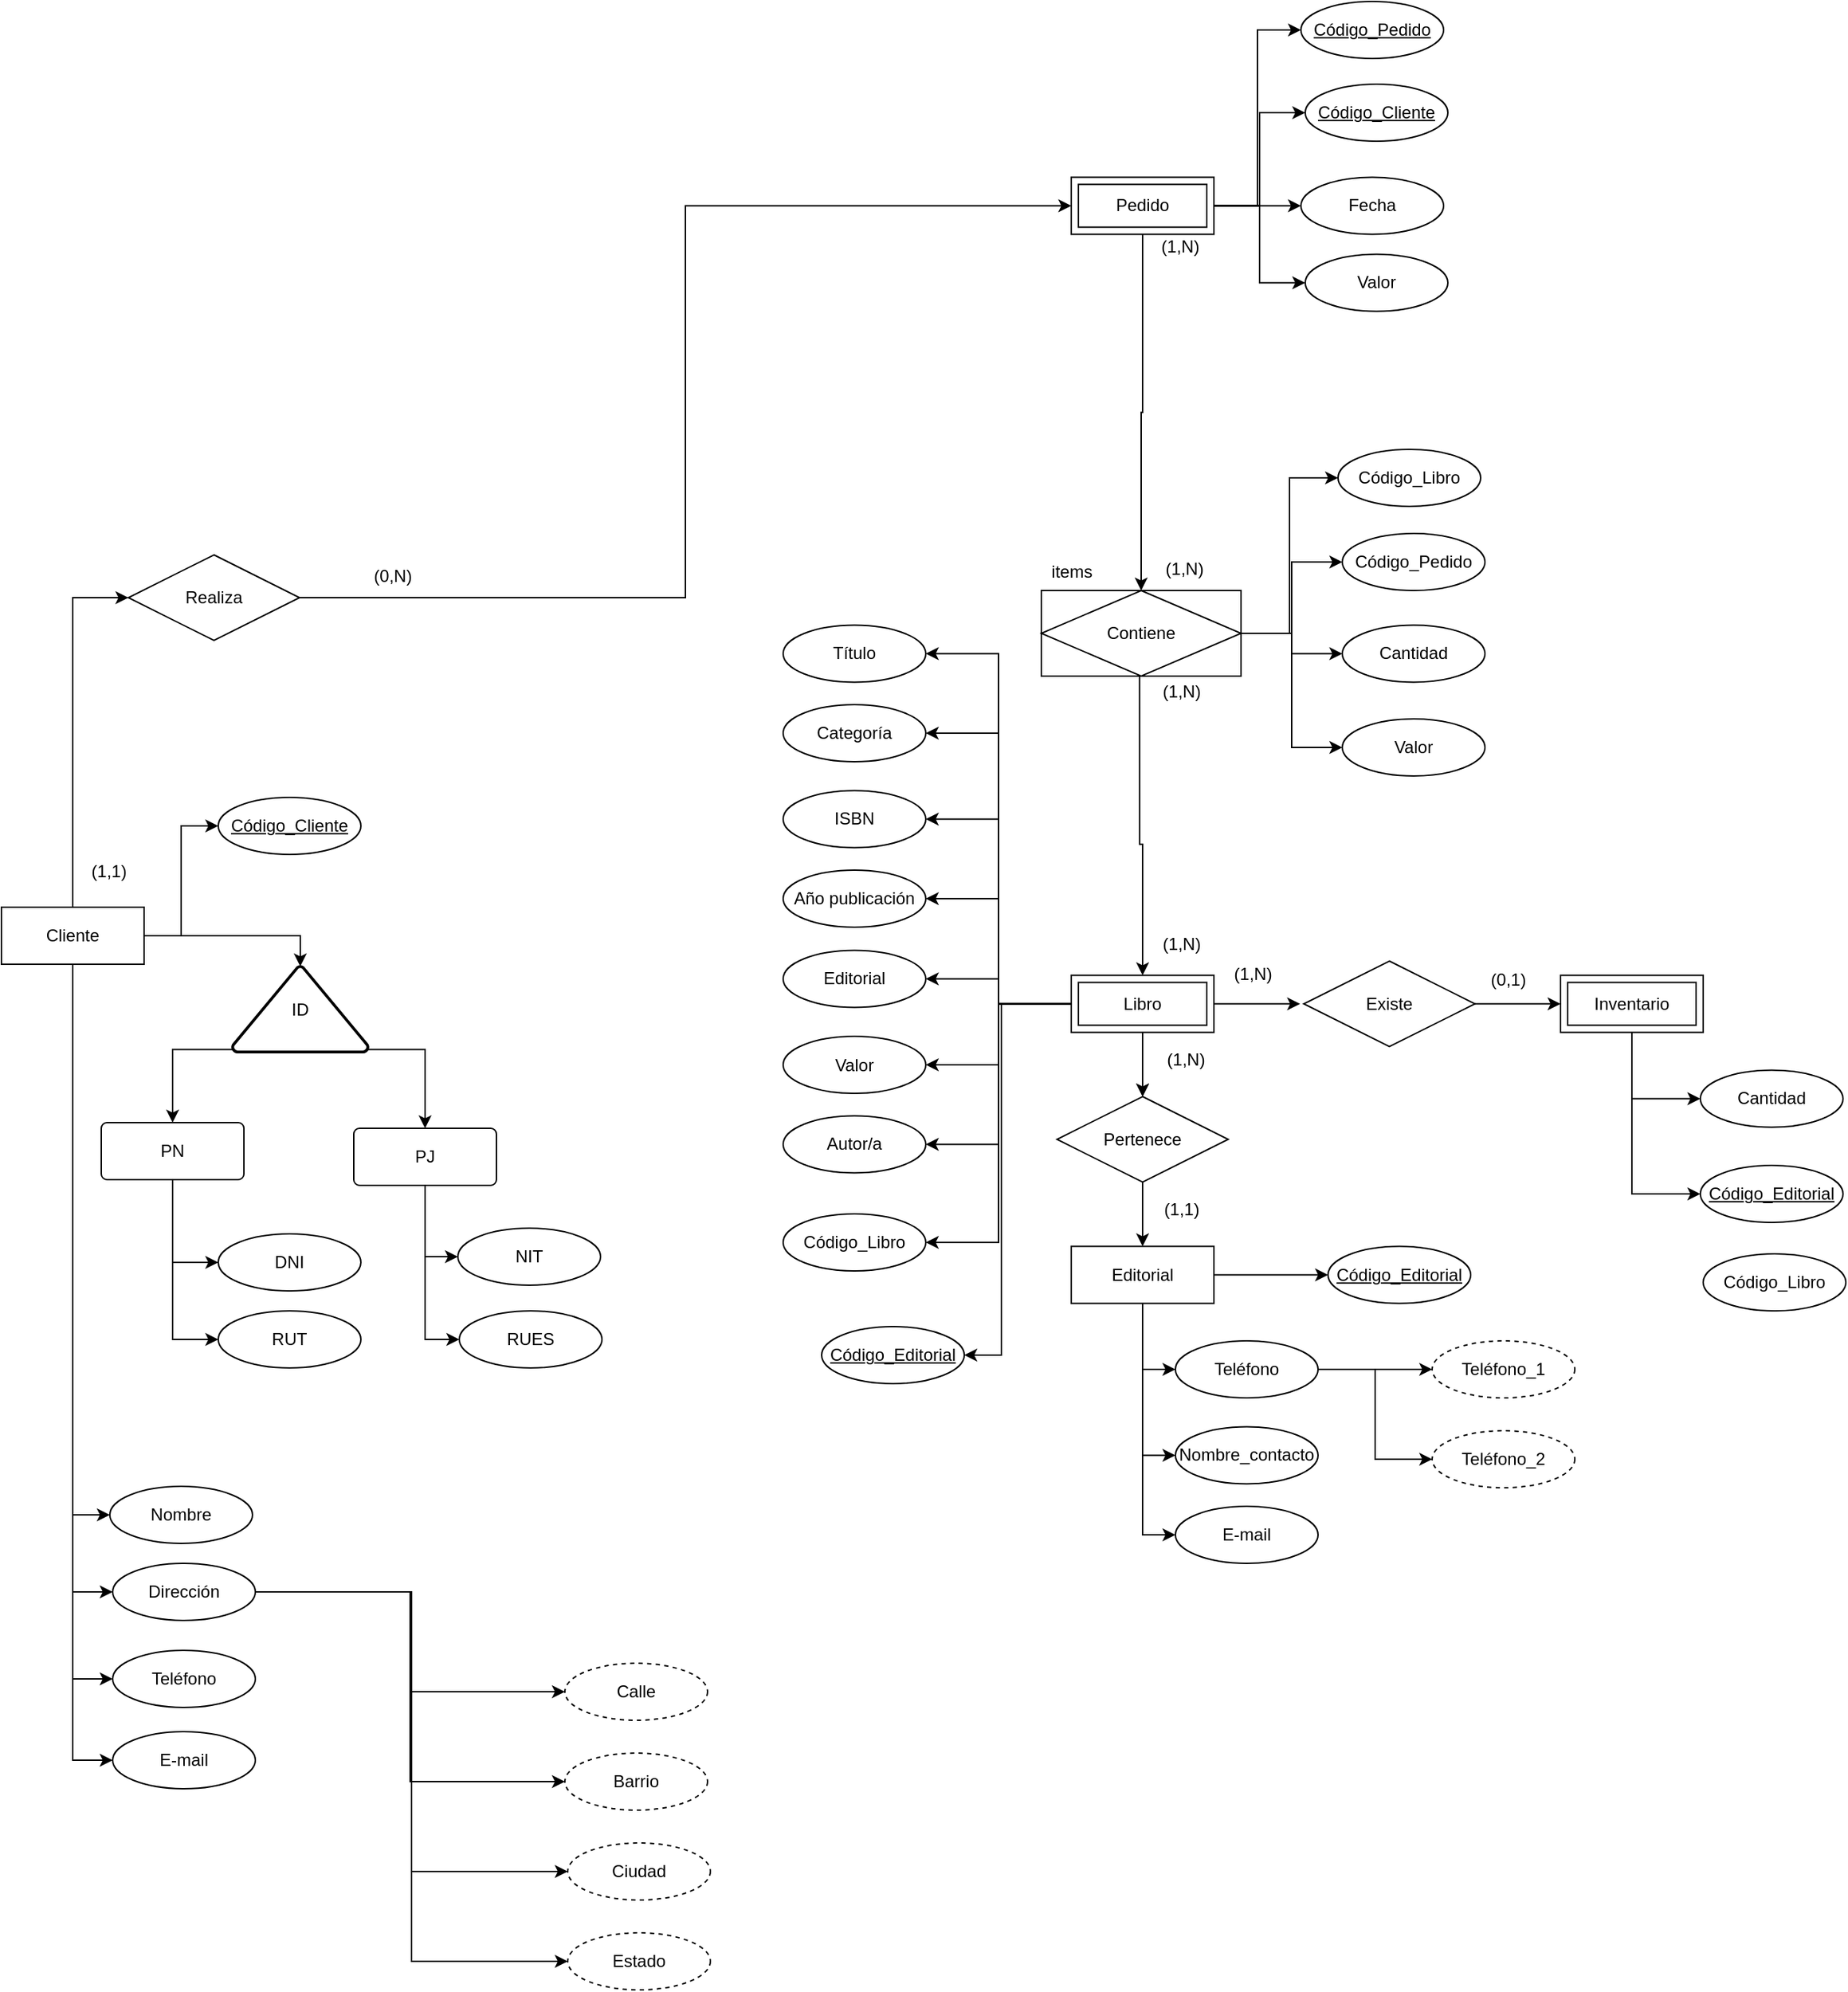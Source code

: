 <mxfile version="28.0.9">
  <diagram name="Página-1" id="pAuuFBfd3IPFz2sgieC5">
    <mxGraphModel dx="1389" dy="1103" grid="0" gridSize="10" guides="1" tooltips="1" connect="1" arrows="1" fold="1" page="0" pageScale="1" pageWidth="827" pageHeight="1169" math="0" shadow="0">
      <root>
        <mxCell id="0" />
        <mxCell id="1" parent="0" />
        <mxCell id="cs2vf8mVAvjcUNv43Vio-11" style="edgeStyle=orthogonalEdgeStyle;rounded=0;orthogonalLoop=1;jettySize=auto;html=1;entryX=0;entryY=0.5;entryDx=0;entryDy=0;" edge="1" parent="1" source="cs2vf8mVAvjcUNv43Vio-3" target="cs2vf8mVAvjcUNv43Vio-10">
          <mxGeometry relative="1" as="geometry" />
        </mxCell>
        <mxCell id="cs2vf8mVAvjcUNv43Vio-36" style="edgeStyle=orthogonalEdgeStyle;rounded=0;orthogonalLoop=1;jettySize=auto;html=1;exitX=0.5;exitY=1;exitDx=0;exitDy=0;entryX=0;entryY=0.5;entryDx=0;entryDy=0;" edge="1" parent="1" source="cs2vf8mVAvjcUNv43Vio-3" target="cs2vf8mVAvjcUNv43Vio-35">
          <mxGeometry relative="1" as="geometry" />
        </mxCell>
        <mxCell id="cs2vf8mVAvjcUNv43Vio-37" style="edgeStyle=orthogonalEdgeStyle;rounded=0;orthogonalLoop=1;jettySize=auto;html=1;entryX=0;entryY=0.5;entryDx=0;entryDy=0;" edge="1" parent="1" source="cs2vf8mVAvjcUNv43Vio-3" target="cs2vf8mVAvjcUNv43Vio-38">
          <mxGeometry relative="1" as="geometry">
            <mxPoint x="117" y="421.2" as="targetPoint" />
          </mxGeometry>
        </mxCell>
        <mxCell id="cs2vf8mVAvjcUNv43Vio-41" style="edgeStyle=orthogonalEdgeStyle;rounded=0;orthogonalLoop=1;jettySize=auto;html=1;entryX=0;entryY=0.5;entryDx=0;entryDy=0;" edge="1" parent="1" source="cs2vf8mVAvjcUNv43Vio-3" target="cs2vf8mVAvjcUNv43Vio-40">
          <mxGeometry relative="1" as="geometry" />
        </mxCell>
        <mxCell id="cs2vf8mVAvjcUNv43Vio-42" style="edgeStyle=orthogonalEdgeStyle;rounded=0;orthogonalLoop=1;jettySize=auto;html=1;entryX=0;entryY=0.5;entryDx=0;entryDy=0;" edge="1" parent="1" source="cs2vf8mVAvjcUNv43Vio-3" target="cs2vf8mVAvjcUNv43Vio-39">
          <mxGeometry relative="1" as="geometry" />
        </mxCell>
        <mxCell id="cs2vf8mVAvjcUNv43Vio-101" style="edgeStyle=orthogonalEdgeStyle;rounded=0;orthogonalLoop=1;jettySize=auto;html=1;entryX=0;entryY=0.5;entryDx=0;entryDy=0;" edge="1" parent="1" source="cs2vf8mVAvjcUNv43Vio-3" target="cs2vf8mVAvjcUNv43Vio-100">
          <mxGeometry relative="1" as="geometry" />
        </mxCell>
        <mxCell id="cs2vf8mVAvjcUNv43Vio-3" value="Cliente" style="whiteSpace=wrap;html=1;align=center;" vertex="1" parent="1">
          <mxGeometry x="67" y="256" width="100" height="40" as="geometry" />
        </mxCell>
        <mxCell id="cs2vf8mVAvjcUNv43Vio-16" style="edgeStyle=orthogonalEdgeStyle;rounded=0;orthogonalLoop=1;jettySize=auto;html=1;exitX=0.5;exitY=1;exitDx=0;exitDy=0;entryX=0.5;entryY=0;entryDx=0;entryDy=0;" edge="1" parent="1" source="cs2vf8mVAvjcUNv43Vio-4" target="cs2vf8mVAvjcUNv43Vio-31">
          <mxGeometry relative="1" as="geometry">
            <mxPoint x="792" y="106.75" as="targetPoint" />
          </mxGeometry>
        </mxCell>
        <mxCell id="cs2vf8mVAvjcUNv43Vio-71" style="edgeStyle=orthogonalEdgeStyle;rounded=0;orthogonalLoop=1;jettySize=auto;html=1;entryX=0;entryY=0.5;entryDx=0;entryDy=0;" edge="1" parent="1" source="cs2vf8mVAvjcUNv43Vio-4" target="cs2vf8mVAvjcUNv43Vio-67">
          <mxGeometry relative="1" as="geometry" />
        </mxCell>
        <mxCell id="cs2vf8mVAvjcUNv43Vio-72" style="edgeStyle=orthogonalEdgeStyle;rounded=0;orthogonalLoop=1;jettySize=auto;html=1;entryX=0;entryY=0.5;entryDx=0;entryDy=0;" edge="1" parent="1" source="cs2vf8mVAvjcUNv43Vio-4" target="cs2vf8mVAvjcUNv43Vio-68">
          <mxGeometry relative="1" as="geometry" />
        </mxCell>
        <mxCell id="cs2vf8mVAvjcUNv43Vio-106" style="edgeStyle=orthogonalEdgeStyle;rounded=0;orthogonalLoop=1;jettySize=auto;html=1;exitX=1;exitY=0.5;exitDx=0;exitDy=0;entryX=0;entryY=0.5;entryDx=0;entryDy=0;" edge="1" parent="1" source="cs2vf8mVAvjcUNv43Vio-4" target="cs2vf8mVAvjcUNv43Vio-104">
          <mxGeometry relative="1" as="geometry" />
        </mxCell>
        <mxCell id="cs2vf8mVAvjcUNv43Vio-110" style="edgeStyle=orthogonalEdgeStyle;rounded=0;orthogonalLoop=1;jettySize=auto;html=1;exitX=1;exitY=0.5;exitDx=0;exitDy=0;entryX=0;entryY=0.5;entryDx=0;entryDy=0;" edge="1" parent="1" source="cs2vf8mVAvjcUNv43Vio-4" target="cs2vf8mVAvjcUNv43Vio-109">
          <mxGeometry relative="1" as="geometry" />
        </mxCell>
        <mxCell id="cs2vf8mVAvjcUNv43Vio-4" value="Pedido" style="shape=ext;margin=3;double=1;whiteSpace=wrap;html=1;align=center;" vertex="1" parent="1">
          <mxGeometry x="817" y="-255.75" width="100" height="40" as="geometry" />
        </mxCell>
        <mxCell id="cs2vf8mVAvjcUNv43Vio-21" style="edgeStyle=orthogonalEdgeStyle;rounded=0;orthogonalLoop=1;jettySize=auto;html=1;exitX=0.5;exitY=1;exitDx=0;exitDy=0;entryX=0.5;entryY=0;entryDx=0;entryDy=0;" edge="1" parent="1" source="cs2vf8mVAvjcUNv43Vio-5" target="cs2vf8mVAvjcUNv43Vio-20">
          <mxGeometry relative="1" as="geometry" />
        </mxCell>
        <mxCell id="cs2vf8mVAvjcUNv43Vio-24" value="" style="edgeStyle=orthogonalEdgeStyle;rounded=0;orthogonalLoop=1;jettySize=auto;html=1;" edge="1" parent="1" source="cs2vf8mVAvjcUNv43Vio-5" target="cs2vf8mVAvjcUNv43Vio-20">
          <mxGeometry relative="1" as="geometry" />
        </mxCell>
        <mxCell id="cs2vf8mVAvjcUNv43Vio-27" style="edgeStyle=orthogonalEdgeStyle;rounded=0;orthogonalLoop=1;jettySize=auto;html=1;exitX=1;exitY=0.5;exitDx=0;exitDy=0;" edge="1" parent="1" source="cs2vf8mVAvjcUNv43Vio-5">
          <mxGeometry relative="1" as="geometry">
            <mxPoint x="977.4" y="323.75" as="targetPoint" />
          </mxGeometry>
        </mxCell>
        <mxCell id="cs2vf8mVAvjcUNv43Vio-82" style="edgeStyle=orthogonalEdgeStyle;rounded=0;orthogonalLoop=1;jettySize=auto;html=1;exitX=0;exitY=0.5;exitDx=0;exitDy=0;entryX=1;entryY=0.5;entryDx=0;entryDy=0;" edge="1" parent="1" source="cs2vf8mVAvjcUNv43Vio-5" target="cs2vf8mVAvjcUNv43Vio-75">
          <mxGeometry relative="1" as="geometry" />
        </mxCell>
        <mxCell id="cs2vf8mVAvjcUNv43Vio-83" style="edgeStyle=orthogonalEdgeStyle;rounded=0;orthogonalLoop=1;jettySize=auto;html=1;entryX=1;entryY=0.5;entryDx=0;entryDy=0;" edge="1" parent="1" source="cs2vf8mVAvjcUNv43Vio-5" target="cs2vf8mVAvjcUNv43Vio-76">
          <mxGeometry relative="1" as="geometry" />
        </mxCell>
        <mxCell id="cs2vf8mVAvjcUNv43Vio-84" style="edgeStyle=orthogonalEdgeStyle;rounded=0;orthogonalLoop=1;jettySize=auto;html=1;entryX=1;entryY=0.5;entryDx=0;entryDy=0;" edge="1" parent="1" source="cs2vf8mVAvjcUNv43Vio-5" target="cs2vf8mVAvjcUNv43Vio-77">
          <mxGeometry relative="1" as="geometry" />
        </mxCell>
        <mxCell id="cs2vf8mVAvjcUNv43Vio-85" style="edgeStyle=orthogonalEdgeStyle;rounded=0;orthogonalLoop=1;jettySize=auto;html=1;entryX=1;entryY=0.5;entryDx=0;entryDy=0;" edge="1" parent="1" source="cs2vf8mVAvjcUNv43Vio-5" target="cs2vf8mVAvjcUNv43Vio-78">
          <mxGeometry relative="1" as="geometry" />
        </mxCell>
        <mxCell id="cs2vf8mVAvjcUNv43Vio-86" style="edgeStyle=orthogonalEdgeStyle;rounded=0;orthogonalLoop=1;jettySize=auto;html=1;exitX=0;exitY=0.5;exitDx=0;exitDy=0;entryX=1;entryY=0.5;entryDx=0;entryDy=0;" edge="1" parent="1" source="cs2vf8mVAvjcUNv43Vio-5" target="cs2vf8mVAvjcUNv43Vio-79">
          <mxGeometry relative="1" as="geometry" />
        </mxCell>
        <mxCell id="cs2vf8mVAvjcUNv43Vio-87" style="edgeStyle=orthogonalEdgeStyle;rounded=0;orthogonalLoop=1;jettySize=auto;html=1;exitX=0;exitY=0.5;exitDx=0;exitDy=0;entryX=1;entryY=0.5;entryDx=0;entryDy=0;" edge="1" parent="1" source="cs2vf8mVAvjcUNv43Vio-5" target="cs2vf8mVAvjcUNv43Vio-80">
          <mxGeometry relative="1" as="geometry" />
        </mxCell>
        <mxCell id="cs2vf8mVAvjcUNv43Vio-88" style="edgeStyle=orthogonalEdgeStyle;rounded=0;orthogonalLoop=1;jettySize=auto;html=1;exitX=0;exitY=0.5;exitDx=0;exitDy=0;entryX=1;entryY=0.5;entryDx=0;entryDy=0;" edge="1" parent="1" source="cs2vf8mVAvjcUNv43Vio-5" target="cs2vf8mVAvjcUNv43Vio-81">
          <mxGeometry relative="1" as="geometry" />
        </mxCell>
        <mxCell id="cs2vf8mVAvjcUNv43Vio-121" style="edgeStyle=orthogonalEdgeStyle;rounded=0;orthogonalLoop=1;jettySize=auto;html=1;exitX=0;exitY=0.5;exitDx=0;exitDy=0;entryX=1;entryY=0.5;entryDx=0;entryDy=0;" edge="1" parent="1" source="cs2vf8mVAvjcUNv43Vio-5" target="cs2vf8mVAvjcUNv43Vio-120">
          <mxGeometry relative="1" as="geometry" />
        </mxCell>
        <mxCell id="cs2vf8mVAvjcUNv43Vio-139" style="edgeStyle=orthogonalEdgeStyle;rounded=0;orthogonalLoop=1;jettySize=auto;html=1;entryX=1;entryY=0.5;entryDx=0;entryDy=0;" edge="1" parent="1" source="cs2vf8mVAvjcUNv43Vio-5" target="cs2vf8mVAvjcUNv43Vio-138">
          <mxGeometry relative="1" as="geometry">
            <Array as="points">
              <mxPoint x="768" y="324" />
              <mxPoint x="768" y="570" />
            </Array>
          </mxGeometry>
        </mxCell>
        <mxCell id="cs2vf8mVAvjcUNv43Vio-5" value="Libro" style="shape=ext;margin=3;double=1;whiteSpace=wrap;html=1;align=center;" vertex="1" parent="1">
          <mxGeometry x="817" y="303.75" width="100" height="40" as="geometry" />
        </mxCell>
        <mxCell id="cs2vf8mVAvjcUNv43Vio-95" style="edgeStyle=orthogonalEdgeStyle;rounded=0;orthogonalLoop=1;jettySize=auto;html=1;exitX=0.5;exitY=1;exitDx=0;exitDy=0;entryX=0;entryY=0.5;entryDx=0;entryDy=0;" edge="1" parent="1" source="cs2vf8mVAvjcUNv43Vio-6" target="cs2vf8mVAvjcUNv43Vio-89">
          <mxGeometry relative="1" as="geometry" />
        </mxCell>
        <mxCell id="cs2vf8mVAvjcUNv43Vio-96" style="edgeStyle=orthogonalEdgeStyle;rounded=0;orthogonalLoop=1;jettySize=auto;html=1;exitX=0.5;exitY=1;exitDx=0;exitDy=0;entryX=0;entryY=0.5;entryDx=0;entryDy=0;" edge="1" parent="1" source="cs2vf8mVAvjcUNv43Vio-6" target="cs2vf8mVAvjcUNv43Vio-90">
          <mxGeometry relative="1" as="geometry" />
        </mxCell>
        <mxCell id="cs2vf8mVAvjcUNv43Vio-97" style="edgeStyle=orthogonalEdgeStyle;rounded=0;orthogonalLoop=1;jettySize=auto;html=1;exitX=0.5;exitY=1;exitDx=0;exitDy=0;entryX=0;entryY=0.5;entryDx=0;entryDy=0;" edge="1" parent="1" source="cs2vf8mVAvjcUNv43Vio-6" target="cs2vf8mVAvjcUNv43Vio-91">
          <mxGeometry relative="1" as="geometry" />
        </mxCell>
        <mxCell id="cs2vf8mVAvjcUNv43Vio-103" style="edgeStyle=orthogonalEdgeStyle;rounded=0;orthogonalLoop=1;jettySize=auto;html=1;exitX=1;exitY=0.5;exitDx=0;exitDy=0;entryX=0;entryY=0.5;entryDx=0;entryDy=0;" edge="1" parent="1" source="cs2vf8mVAvjcUNv43Vio-6" target="cs2vf8mVAvjcUNv43Vio-102">
          <mxGeometry relative="1" as="geometry" />
        </mxCell>
        <mxCell id="cs2vf8mVAvjcUNv43Vio-6" value="Editorial" style="whiteSpace=wrap;html=1;align=center;" vertex="1" parent="1">
          <mxGeometry x="817" y="493.75" width="100" height="40" as="geometry" />
        </mxCell>
        <mxCell id="cs2vf8mVAvjcUNv43Vio-74" style="edgeStyle=orthogonalEdgeStyle;rounded=0;orthogonalLoop=1;jettySize=auto;html=1;exitX=0.5;exitY=1;exitDx=0;exitDy=0;entryX=0;entryY=0.5;entryDx=0;entryDy=0;" edge="1" parent="1" source="cs2vf8mVAvjcUNv43Vio-7" target="cs2vf8mVAvjcUNv43Vio-73">
          <mxGeometry relative="1" as="geometry" />
        </mxCell>
        <mxCell id="cs2vf8mVAvjcUNv43Vio-113" style="edgeStyle=orthogonalEdgeStyle;rounded=0;orthogonalLoop=1;jettySize=auto;html=1;exitX=0.5;exitY=1;exitDx=0;exitDy=0;entryX=0;entryY=0.5;entryDx=0;entryDy=0;" edge="1" parent="1" source="cs2vf8mVAvjcUNv43Vio-7" target="cs2vf8mVAvjcUNv43Vio-112">
          <mxGeometry relative="1" as="geometry" />
        </mxCell>
        <mxCell id="cs2vf8mVAvjcUNv43Vio-7" value="Inventario" style="shape=ext;margin=3;double=1;whiteSpace=wrap;html=1;align=center;" vertex="1" parent="1">
          <mxGeometry x="1160" y="303.75" width="100" height="40" as="geometry" />
        </mxCell>
        <mxCell id="cs2vf8mVAvjcUNv43Vio-12" style="edgeStyle=orthogonalEdgeStyle;rounded=0;orthogonalLoop=1;jettySize=auto;html=1;exitX=1;exitY=0.5;exitDx=0;exitDy=0;entryX=0;entryY=0.5;entryDx=0;entryDy=0;" edge="1" parent="1" source="cs2vf8mVAvjcUNv43Vio-10" target="cs2vf8mVAvjcUNv43Vio-4">
          <mxGeometry relative="1" as="geometry" />
        </mxCell>
        <mxCell id="cs2vf8mVAvjcUNv43Vio-10" value="Realiza" style="shape=rhombus;perimeter=rhombusPerimeter;whiteSpace=wrap;html=1;align=center;" vertex="1" parent="1">
          <mxGeometry x="156" y="9" width="120" height="60" as="geometry" />
        </mxCell>
        <mxCell id="cs2vf8mVAvjcUNv43Vio-13" value="(1,1)" style="text;html=1;align=center;verticalAlign=middle;resizable=0;points=[];autosize=1;strokeColor=none;fillColor=none;" vertex="1" parent="1">
          <mxGeometry x="117" y="216" width="50" height="30" as="geometry" />
        </mxCell>
        <mxCell id="cs2vf8mVAvjcUNv43Vio-14" value="(0,N)" style="text;html=1;align=center;verticalAlign=middle;resizable=0;points=[];autosize=1;strokeColor=none;fillColor=none;" vertex="1" parent="1">
          <mxGeometry x="316" y="9" width="50" height="30" as="geometry" />
        </mxCell>
        <mxCell id="cs2vf8mVAvjcUNv43Vio-17" style="edgeStyle=orthogonalEdgeStyle;rounded=0;orthogonalLoop=1;jettySize=auto;html=1;exitX=-0.083;exitY=0.064;exitDx=0;exitDy=0;entryX=0.5;entryY=0;entryDx=0;entryDy=0;exitPerimeter=0;" edge="1" parent="1" source="cs2vf8mVAvjcUNv43Vio-34" target="cs2vf8mVAvjcUNv43Vio-5">
          <mxGeometry relative="1" as="geometry">
            <mxPoint x="866" y="213.75" as="sourcePoint" />
          </mxGeometry>
        </mxCell>
        <mxCell id="cs2vf8mVAvjcUNv43Vio-18" value="(1,N)" style="text;html=1;align=center;verticalAlign=middle;resizable=0;points=[];autosize=1;strokeColor=none;fillColor=none;" vertex="1" parent="1">
          <mxGeometry x="868" y="-222.25" width="50" height="30" as="geometry" />
        </mxCell>
        <mxCell id="cs2vf8mVAvjcUNv43Vio-19" value="(1,N)" style="text;html=1;align=center;verticalAlign=middle;resizable=0;points=[];autosize=1;strokeColor=none;fillColor=none;" vertex="1" parent="1">
          <mxGeometry x="869" y="266.75" width="50" height="30" as="geometry" />
        </mxCell>
        <mxCell id="cs2vf8mVAvjcUNv43Vio-22" style="edgeStyle=orthogonalEdgeStyle;rounded=0;orthogonalLoop=1;jettySize=auto;html=1;exitX=0.5;exitY=1;exitDx=0;exitDy=0;entryX=0.5;entryY=0;entryDx=0;entryDy=0;" edge="1" parent="1" source="cs2vf8mVAvjcUNv43Vio-20" target="cs2vf8mVAvjcUNv43Vio-6">
          <mxGeometry relative="1" as="geometry" />
        </mxCell>
        <mxCell id="cs2vf8mVAvjcUNv43Vio-20" value="Pertenece" style="shape=rhombus;perimeter=rhombusPerimeter;whiteSpace=wrap;html=1;align=center;" vertex="1" parent="1">
          <mxGeometry x="807" y="388.75" width="120" height="60" as="geometry" />
        </mxCell>
        <mxCell id="cs2vf8mVAvjcUNv43Vio-23" value="(1,N)" style="text;html=1;align=center;verticalAlign=middle;resizable=0;points=[];autosize=1;strokeColor=none;fillColor=none;" vertex="1" parent="1">
          <mxGeometry x="874" y="349.75" width="45" height="26" as="geometry" />
        </mxCell>
        <mxCell id="cs2vf8mVAvjcUNv43Vio-25" value="(1,1)" style="text;html=1;align=center;verticalAlign=middle;resizable=0;points=[];autosize=1;strokeColor=none;fillColor=none;" vertex="1" parent="1">
          <mxGeometry x="869" y="452.75" width="50" height="30" as="geometry" />
        </mxCell>
        <mxCell id="cs2vf8mVAvjcUNv43Vio-28" style="edgeStyle=orthogonalEdgeStyle;rounded=0;orthogonalLoop=1;jettySize=auto;html=1;exitX=1;exitY=0.5;exitDx=0;exitDy=0;" edge="1" parent="1" source="cs2vf8mVAvjcUNv43Vio-26" target="cs2vf8mVAvjcUNv43Vio-7">
          <mxGeometry relative="1" as="geometry" />
        </mxCell>
        <mxCell id="cs2vf8mVAvjcUNv43Vio-26" value="Existe" style="shape=rhombus;perimeter=rhombusPerimeter;whiteSpace=wrap;html=1;align=center;" vertex="1" parent="1">
          <mxGeometry x="980" y="293.75" width="120" height="60" as="geometry" />
        </mxCell>
        <mxCell id="cs2vf8mVAvjcUNv43Vio-29" value="(1,N)" style="text;html=1;align=center;verticalAlign=middle;resizable=0;points=[];autosize=1;strokeColor=none;fillColor=none;" vertex="1" parent="1">
          <mxGeometry x="921" y="289.75" width="45" height="26" as="geometry" />
        </mxCell>
        <mxCell id="cs2vf8mVAvjcUNv43Vio-30" value="(0,1)" style="text;html=1;align=center;verticalAlign=middle;resizable=0;points=[];autosize=1;strokeColor=none;fillColor=none;" vertex="1" parent="1">
          <mxGeometry x="1101" y="293.75" width="43" height="26" as="geometry" />
        </mxCell>
        <mxCell id="cs2vf8mVAvjcUNv43Vio-128" style="edgeStyle=orthogonalEdgeStyle;rounded=0;orthogonalLoop=1;jettySize=auto;html=1;exitX=1;exitY=0.5;exitDx=0;exitDy=0;entryX=0;entryY=0.5;entryDx=0;entryDy=0;" edge="1" parent="1" source="cs2vf8mVAvjcUNv43Vio-31" target="cs2vf8mVAvjcUNv43Vio-123">
          <mxGeometry relative="1" as="geometry" />
        </mxCell>
        <mxCell id="cs2vf8mVAvjcUNv43Vio-129" style="edgeStyle=orthogonalEdgeStyle;rounded=0;orthogonalLoop=1;jettySize=auto;html=1;" edge="1" parent="1" source="cs2vf8mVAvjcUNv43Vio-31" target="cs2vf8mVAvjcUNv43Vio-124">
          <mxGeometry relative="1" as="geometry" />
        </mxCell>
        <mxCell id="cs2vf8mVAvjcUNv43Vio-130" style="edgeStyle=orthogonalEdgeStyle;rounded=0;orthogonalLoop=1;jettySize=auto;html=1;entryX=0;entryY=0.5;entryDx=0;entryDy=0;" edge="1" parent="1" source="cs2vf8mVAvjcUNv43Vio-31" target="cs2vf8mVAvjcUNv43Vio-114">
          <mxGeometry relative="1" as="geometry" />
        </mxCell>
        <mxCell id="cs2vf8mVAvjcUNv43Vio-131" style="edgeStyle=orthogonalEdgeStyle;rounded=0;orthogonalLoop=1;jettySize=auto;html=1;entryX=0;entryY=0.5;entryDx=0;entryDy=0;" edge="1" parent="1" source="cs2vf8mVAvjcUNv43Vio-31" target="cs2vf8mVAvjcUNv43Vio-116">
          <mxGeometry relative="1" as="geometry" />
        </mxCell>
        <mxCell id="cs2vf8mVAvjcUNv43Vio-31" value="Contiene" style="shape=associativeEntity;whiteSpace=wrap;html=1;align=center;" vertex="1" parent="1">
          <mxGeometry x="796" y="34" width="140" height="60" as="geometry" />
        </mxCell>
        <mxCell id="cs2vf8mVAvjcUNv43Vio-32" value="items" style="text;html=1;align=center;verticalAlign=middle;resizable=0;points=[];autosize=1;strokeColor=none;fillColor=none;" vertex="1" parent="1">
          <mxGeometry x="793" y="8" width="47" height="26" as="geometry" />
        </mxCell>
        <mxCell id="cs2vf8mVAvjcUNv43Vio-33" value="(1,N)" style="text;html=1;align=center;verticalAlign=middle;resizable=0;points=[];autosize=1;strokeColor=none;fillColor=none;" vertex="1" parent="1">
          <mxGeometry x="871" y="4" width="50" height="30" as="geometry" />
        </mxCell>
        <mxCell id="cs2vf8mVAvjcUNv43Vio-34" value="(1,N)" style="text;html=1;align=center;verticalAlign=middle;resizable=0;points=[];autosize=1;strokeColor=none;fillColor=none;" vertex="1" parent="1">
          <mxGeometry x="869" y="90" width="50" height="30" as="geometry" />
        </mxCell>
        <mxCell id="cs2vf8mVAvjcUNv43Vio-35" value="Nombre" style="ellipse;whiteSpace=wrap;html=1;align=center;" vertex="1" parent="1">
          <mxGeometry x="143" y="662" width="100" height="40" as="geometry" />
        </mxCell>
        <mxCell id="cs2vf8mVAvjcUNv43Vio-47" style="edgeStyle=orthogonalEdgeStyle;rounded=0;orthogonalLoop=1;jettySize=auto;html=1;exitX=1;exitY=0.5;exitDx=0;exitDy=0;entryX=0;entryY=0.5;entryDx=0;entryDy=0;" edge="1" parent="1" source="cs2vf8mVAvjcUNv43Vio-38" target="cs2vf8mVAvjcUNv43Vio-133">
          <mxGeometry relative="1" as="geometry">
            <mxPoint x="298" y="789.5" as="targetPoint" />
          </mxGeometry>
        </mxCell>
        <mxCell id="cs2vf8mVAvjcUNv43Vio-48" style="edgeStyle=orthogonalEdgeStyle;rounded=0;orthogonalLoop=1;jettySize=auto;html=1;exitX=1;exitY=0.5;exitDx=0;exitDy=0;entryX=0;entryY=0.5;entryDx=0;entryDy=0;" edge="1" parent="1" source="cs2vf8mVAvjcUNv43Vio-38" target="cs2vf8mVAvjcUNv43Vio-132">
          <mxGeometry relative="1" as="geometry">
            <mxPoint x="298" y="832" as="targetPoint" />
          </mxGeometry>
        </mxCell>
        <mxCell id="cs2vf8mVAvjcUNv43Vio-49" style="edgeStyle=orthogonalEdgeStyle;rounded=0;orthogonalLoop=1;jettySize=auto;html=1;entryX=0;entryY=0.5;entryDx=0;entryDy=0;" edge="1" parent="1" source="cs2vf8mVAvjcUNv43Vio-38" target="cs2vf8mVAvjcUNv43Vio-134">
          <mxGeometry relative="1" as="geometry">
            <mxPoint x="298.0" y="884.5" as="targetPoint" />
          </mxGeometry>
        </mxCell>
        <mxCell id="cs2vf8mVAvjcUNv43Vio-50" style="edgeStyle=orthogonalEdgeStyle;rounded=0;orthogonalLoop=1;jettySize=auto;html=1;entryX=0;entryY=0.5;entryDx=0;entryDy=0;" edge="1" parent="1" source="cs2vf8mVAvjcUNv43Vio-38" target="cs2vf8mVAvjcUNv43Vio-135">
          <mxGeometry relative="1" as="geometry">
            <mxPoint x="298" y="934" as="targetPoint" />
          </mxGeometry>
        </mxCell>
        <mxCell id="cs2vf8mVAvjcUNv43Vio-38" value="Dirección" style="ellipse;whiteSpace=wrap;html=1;align=center;" vertex="1" parent="1">
          <mxGeometry x="145" y="716" width="100" height="40" as="geometry" />
        </mxCell>
        <mxCell id="cs2vf8mVAvjcUNv43Vio-39" value="Teléfono" style="ellipse;whiteSpace=wrap;html=1;align=center;" vertex="1" parent="1">
          <mxGeometry x="145" y="777" width="100" height="40" as="geometry" />
        </mxCell>
        <mxCell id="cs2vf8mVAvjcUNv43Vio-40" value="E-mail" style="ellipse;whiteSpace=wrap;html=1;align=center;" vertex="1" parent="1">
          <mxGeometry x="145" y="834" width="100" height="40" as="geometry" />
        </mxCell>
        <mxCell id="cs2vf8mVAvjcUNv43Vio-56" style="edgeStyle=orthogonalEdgeStyle;rounded=0;orthogonalLoop=1;jettySize=auto;html=1;exitX=0.01;exitY=0.97;exitDx=0;exitDy=0;exitPerimeter=0;entryX=0.5;entryY=0;entryDx=0;entryDy=0;" edge="1" parent="1" source="cs2vf8mVAvjcUNv43Vio-52" target="cs2vf8mVAvjcUNv43Vio-54">
          <mxGeometry relative="1" as="geometry" />
        </mxCell>
        <mxCell id="cs2vf8mVAvjcUNv43Vio-57" style="edgeStyle=orthogonalEdgeStyle;rounded=0;orthogonalLoop=1;jettySize=auto;html=1;exitX=0.99;exitY=0.97;exitDx=0;exitDy=0;exitPerimeter=0;entryX=0.5;entryY=0;entryDx=0;entryDy=0;" edge="1" parent="1" source="cs2vf8mVAvjcUNv43Vio-52" target="cs2vf8mVAvjcUNv43Vio-55">
          <mxGeometry relative="1" as="geometry" />
        </mxCell>
        <mxCell id="cs2vf8mVAvjcUNv43Vio-52" value="ID" style="strokeWidth=2;html=1;shape=mxgraph.flowchart.extract_or_measurement;whiteSpace=wrap;" vertex="1" parent="1">
          <mxGeometry x="229" y="297.5" width="95" height="60" as="geometry" />
        </mxCell>
        <mxCell id="cs2vf8mVAvjcUNv43Vio-53" style="edgeStyle=orthogonalEdgeStyle;rounded=0;orthogonalLoop=1;jettySize=auto;html=1;exitX=1;exitY=0.5;exitDx=0;exitDy=0;entryX=0.5;entryY=0;entryDx=0;entryDy=0;entryPerimeter=0;" edge="1" parent="1" source="cs2vf8mVAvjcUNv43Vio-3" target="cs2vf8mVAvjcUNv43Vio-52">
          <mxGeometry relative="1" as="geometry" />
        </mxCell>
        <mxCell id="cs2vf8mVAvjcUNv43Vio-63" style="edgeStyle=orthogonalEdgeStyle;rounded=0;orthogonalLoop=1;jettySize=auto;html=1;exitX=0.5;exitY=1;exitDx=0;exitDy=0;entryX=0;entryY=0.5;entryDx=0;entryDy=0;" edge="1" parent="1" source="cs2vf8mVAvjcUNv43Vio-54" target="cs2vf8mVAvjcUNv43Vio-58">
          <mxGeometry relative="1" as="geometry" />
        </mxCell>
        <mxCell id="cs2vf8mVAvjcUNv43Vio-64" style="edgeStyle=orthogonalEdgeStyle;rounded=0;orthogonalLoop=1;jettySize=auto;html=1;entryX=0;entryY=0.5;entryDx=0;entryDy=0;" edge="1" parent="1" source="cs2vf8mVAvjcUNv43Vio-54" target="cs2vf8mVAvjcUNv43Vio-59">
          <mxGeometry relative="1" as="geometry" />
        </mxCell>
        <mxCell id="cs2vf8mVAvjcUNv43Vio-54" value="PN" style="rounded=1;arcSize=10;whiteSpace=wrap;html=1;align=center;" vertex="1" parent="1">
          <mxGeometry x="137" y="407" width="100" height="40" as="geometry" />
        </mxCell>
        <mxCell id="cs2vf8mVAvjcUNv43Vio-65" style="edgeStyle=orthogonalEdgeStyle;rounded=0;orthogonalLoop=1;jettySize=auto;html=1;entryX=0;entryY=0.5;entryDx=0;entryDy=0;" edge="1" parent="1" source="cs2vf8mVAvjcUNv43Vio-55" target="cs2vf8mVAvjcUNv43Vio-60">
          <mxGeometry relative="1" as="geometry" />
        </mxCell>
        <mxCell id="cs2vf8mVAvjcUNv43Vio-66" style="edgeStyle=orthogonalEdgeStyle;rounded=0;orthogonalLoop=1;jettySize=auto;html=1;entryX=0;entryY=0.5;entryDx=0;entryDy=0;" edge="1" parent="1" source="cs2vf8mVAvjcUNv43Vio-55" target="cs2vf8mVAvjcUNv43Vio-61">
          <mxGeometry relative="1" as="geometry" />
        </mxCell>
        <mxCell id="cs2vf8mVAvjcUNv43Vio-55" value="PJ" style="rounded=1;arcSize=10;whiteSpace=wrap;html=1;align=center;" vertex="1" parent="1">
          <mxGeometry x="314" y="411" width="100" height="40" as="geometry" />
        </mxCell>
        <mxCell id="cs2vf8mVAvjcUNv43Vio-58" value="DNI" style="ellipse;whiteSpace=wrap;html=1;align=center;" vertex="1" parent="1">
          <mxGeometry x="219" y="485" width="100" height="40" as="geometry" />
        </mxCell>
        <mxCell id="cs2vf8mVAvjcUNv43Vio-59" value="RUT" style="ellipse;whiteSpace=wrap;html=1;align=center;" vertex="1" parent="1">
          <mxGeometry x="219" y="539" width="100" height="40" as="geometry" />
        </mxCell>
        <mxCell id="cs2vf8mVAvjcUNv43Vio-60" value="NIT" style="ellipse;whiteSpace=wrap;html=1;align=center;" vertex="1" parent="1">
          <mxGeometry x="387" y="481" width="100" height="40" as="geometry" />
        </mxCell>
        <mxCell id="cs2vf8mVAvjcUNv43Vio-61" value="RUES" style="ellipse;whiteSpace=wrap;html=1;align=center;" vertex="1" parent="1">
          <mxGeometry x="388" y="539" width="100" height="40" as="geometry" />
        </mxCell>
        <mxCell id="cs2vf8mVAvjcUNv43Vio-62" style="edgeStyle=orthogonalEdgeStyle;rounded=0;orthogonalLoop=1;jettySize=auto;html=1;exitX=0.5;exitY=1;exitDx=0;exitDy=0;" edge="1" parent="1" source="cs2vf8mVAvjcUNv43Vio-58" target="cs2vf8mVAvjcUNv43Vio-58">
          <mxGeometry relative="1" as="geometry" />
        </mxCell>
        <mxCell id="cs2vf8mVAvjcUNv43Vio-67" value="Fecha" style="ellipse;whiteSpace=wrap;html=1;align=center;" vertex="1" parent="1">
          <mxGeometry x="978" y="-255.75" width="100" height="40" as="geometry" />
        </mxCell>
        <mxCell id="cs2vf8mVAvjcUNv43Vio-68" value="Valor" style="ellipse;whiteSpace=wrap;html=1;align=center;" vertex="1" parent="1">
          <mxGeometry x="981" y="-201.75" width="100" height="40" as="geometry" />
        </mxCell>
        <mxCell id="cs2vf8mVAvjcUNv43Vio-73" value="Cantidad" style="ellipse;whiteSpace=wrap;html=1;align=center;" vertex="1" parent="1">
          <mxGeometry x="1258" y="370.25" width="100" height="40" as="geometry" />
        </mxCell>
        <mxCell id="cs2vf8mVAvjcUNv43Vio-75" value="Título" style="ellipse;whiteSpace=wrap;html=1;align=center;" vertex="1" parent="1">
          <mxGeometry x="615" y="58.25" width="100" height="40" as="geometry" />
        </mxCell>
        <mxCell id="cs2vf8mVAvjcUNv43Vio-76" value="Categoría" style="ellipse;whiteSpace=wrap;html=1;align=center;" vertex="1" parent="1">
          <mxGeometry x="615" y="114" width="100" height="40" as="geometry" />
        </mxCell>
        <mxCell id="cs2vf8mVAvjcUNv43Vio-77" value="ISBN" style="ellipse;whiteSpace=wrap;html=1;align=center;" vertex="1" parent="1">
          <mxGeometry x="615" y="174.25" width="100" height="40" as="geometry" />
        </mxCell>
        <mxCell id="cs2vf8mVAvjcUNv43Vio-78" value="Año publicación" style="ellipse;whiteSpace=wrap;html=1;align=center;" vertex="1" parent="1">
          <mxGeometry x="615" y="230" width="100" height="40" as="geometry" />
        </mxCell>
        <mxCell id="cs2vf8mVAvjcUNv43Vio-79" value="Editorial" style="ellipse;whiteSpace=wrap;html=1;align=center;" vertex="1" parent="1">
          <mxGeometry x="615" y="286.25" width="100" height="40" as="geometry" />
        </mxCell>
        <mxCell id="cs2vf8mVAvjcUNv43Vio-80" value="Valor" style="ellipse;whiteSpace=wrap;html=1;align=center;" vertex="1" parent="1">
          <mxGeometry x="615" y="346.5" width="100" height="40" as="geometry" />
        </mxCell>
        <mxCell id="cs2vf8mVAvjcUNv43Vio-81" value="Autor/a" style="ellipse;whiteSpace=wrap;html=1;align=center;" vertex="1" parent="1">
          <mxGeometry x="615" y="402.25" width="100" height="40" as="geometry" />
        </mxCell>
        <mxCell id="cs2vf8mVAvjcUNv43Vio-98" style="edgeStyle=orthogonalEdgeStyle;rounded=0;orthogonalLoop=1;jettySize=auto;html=1;exitX=1;exitY=0.5;exitDx=0;exitDy=0;entryX=0;entryY=0.5;entryDx=0;entryDy=0;" edge="1" parent="1" source="cs2vf8mVAvjcUNv43Vio-89" target="cs2vf8mVAvjcUNv43Vio-137">
          <mxGeometry relative="1" as="geometry">
            <mxPoint x="1052" y="580" as="targetPoint" />
          </mxGeometry>
        </mxCell>
        <mxCell id="cs2vf8mVAvjcUNv43Vio-99" style="edgeStyle=orthogonalEdgeStyle;rounded=0;orthogonalLoop=1;jettySize=auto;html=1;exitX=1;exitY=0.5;exitDx=0;exitDy=0;entryX=0;entryY=0.5;entryDx=0;entryDy=0;" edge="1" parent="1" source="cs2vf8mVAvjcUNv43Vio-89" target="cs2vf8mVAvjcUNv43Vio-136">
          <mxGeometry relative="1" as="geometry">
            <mxPoint x="1052" y="630" as="targetPoint" />
          </mxGeometry>
        </mxCell>
        <mxCell id="cs2vf8mVAvjcUNv43Vio-89" value="Teléfono" style="ellipse;whiteSpace=wrap;html=1;align=center;" vertex="1" parent="1">
          <mxGeometry x="890" y="560" width="100" height="40" as="geometry" />
        </mxCell>
        <mxCell id="cs2vf8mVAvjcUNv43Vio-90" value="Nombre_contacto" style="ellipse;whiteSpace=wrap;html=1;align=center;" vertex="1" parent="1">
          <mxGeometry x="890" y="620.25" width="100" height="40" as="geometry" />
        </mxCell>
        <mxCell id="cs2vf8mVAvjcUNv43Vio-91" value="E-mail" style="ellipse;whiteSpace=wrap;html=1;align=center;" vertex="1" parent="1">
          <mxGeometry x="890" y="676" width="100" height="40" as="geometry" />
        </mxCell>
        <mxCell id="cs2vf8mVAvjcUNv43Vio-100" value="Código_Cliente" style="ellipse;whiteSpace=wrap;html=1;align=center;fontStyle=4;" vertex="1" parent="1">
          <mxGeometry x="219" y="179" width="100" height="40" as="geometry" />
        </mxCell>
        <mxCell id="cs2vf8mVAvjcUNv43Vio-102" value="Código_Editorial" style="ellipse;whiteSpace=wrap;html=1;align=center;fontStyle=4;" vertex="1" parent="1">
          <mxGeometry x="997" y="493.75" width="100" height="40" as="geometry" />
        </mxCell>
        <mxCell id="cs2vf8mVAvjcUNv43Vio-104" value="Código_Cliente" style="ellipse;whiteSpace=wrap;html=1;align=center;fontStyle=4;" vertex="1" parent="1">
          <mxGeometry x="981" y="-321" width="100" height="40" as="geometry" />
        </mxCell>
        <mxCell id="cs2vf8mVAvjcUNv43Vio-109" value="Código_Pedido" style="ellipse;whiteSpace=wrap;html=1;align=center;fontStyle=4;" vertex="1" parent="1">
          <mxGeometry x="978" y="-379" width="100" height="40" as="geometry" />
        </mxCell>
        <mxCell id="cs2vf8mVAvjcUNv43Vio-112" value="Código_Editorial" style="ellipse;whiteSpace=wrap;html=1;align=center;fontStyle=4;" vertex="1" parent="1">
          <mxGeometry x="1258" y="437" width="100" height="40" as="geometry" />
        </mxCell>
        <mxCell id="cs2vf8mVAvjcUNv43Vio-114" value="Cantidad" style="ellipse;whiteSpace=wrap;html=1;align=center;" vertex="1" parent="1">
          <mxGeometry x="1007" y="58.25" width="100" height="40" as="geometry" />
        </mxCell>
        <mxCell id="cs2vf8mVAvjcUNv43Vio-116" value="Valor" style="ellipse;whiteSpace=wrap;html=1;align=center;" vertex="1" parent="1">
          <mxGeometry x="1007" y="124" width="100" height="40" as="geometry" />
        </mxCell>
        <mxCell id="cs2vf8mVAvjcUNv43Vio-120" value="Código_Libro" style="ellipse;whiteSpace=wrap;html=1;align=center;" vertex="1" parent="1">
          <mxGeometry x="615" y="471" width="100" height="40" as="geometry" />
        </mxCell>
        <mxCell id="cs2vf8mVAvjcUNv43Vio-122" value="Código_Libro" style="ellipse;whiteSpace=wrap;html=1;align=center;" vertex="1" parent="1">
          <mxGeometry x="1260" y="499" width="100" height="40" as="geometry" />
        </mxCell>
        <mxCell id="cs2vf8mVAvjcUNv43Vio-123" value="Código_Libro" style="ellipse;whiteSpace=wrap;html=1;align=center;" vertex="1" parent="1">
          <mxGeometry x="1004" y="-65" width="100" height="40" as="geometry" />
        </mxCell>
        <mxCell id="cs2vf8mVAvjcUNv43Vio-124" value="Código_Pedido" style="ellipse;whiteSpace=wrap;html=1;align=center;" vertex="1" parent="1">
          <mxGeometry x="1007" y="-6" width="100" height="40" as="geometry" />
        </mxCell>
        <mxCell id="cs2vf8mVAvjcUNv43Vio-132" value="Barrio" style="ellipse;whiteSpace=wrap;html=1;align=center;dashed=1;" vertex="1" parent="1">
          <mxGeometry x="462" y="849" width="100" height="40" as="geometry" />
        </mxCell>
        <mxCell id="cs2vf8mVAvjcUNv43Vio-133" value="Calle" style="ellipse;whiteSpace=wrap;html=1;align=center;dashed=1;" vertex="1" parent="1">
          <mxGeometry x="462" y="786" width="100" height="40" as="geometry" />
        </mxCell>
        <mxCell id="cs2vf8mVAvjcUNv43Vio-134" value="Ciudad" style="ellipse;whiteSpace=wrap;html=1;align=center;dashed=1;" vertex="1" parent="1">
          <mxGeometry x="464" y="912" width="100" height="40" as="geometry" />
        </mxCell>
        <mxCell id="cs2vf8mVAvjcUNv43Vio-135" value="Estado" style="ellipse;whiteSpace=wrap;html=1;align=center;dashed=1;" vertex="1" parent="1">
          <mxGeometry x="464" y="975" width="100" height="40" as="geometry" />
        </mxCell>
        <mxCell id="cs2vf8mVAvjcUNv43Vio-136" value="Teléfono_2" style="ellipse;whiteSpace=wrap;html=1;align=center;dashed=1;" vertex="1" parent="1">
          <mxGeometry x="1070" y="623" width="100" height="40" as="geometry" />
        </mxCell>
        <mxCell id="cs2vf8mVAvjcUNv43Vio-137" value="Teléfono_1" style="ellipse;whiteSpace=wrap;html=1;align=center;dashed=1;" vertex="1" parent="1">
          <mxGeometry x="1070" y="560" width="100" height="40" as="geometry" />
        </mxCell>
        <mxCell id="cs2vf8mVAvjcUNv43Vio-138" value="Código_Editorial" style="ellipse;whiteSpace=wrap;html=1;align=center;fontStyle=4;" vertex="1" parent="1">
          <mxGeometry x="642" y="550" width="100" height="40" as="geometry" />
        </mxCell>
      </root>
    </mxGraphModel>
  </diagram>
</mxfile>
